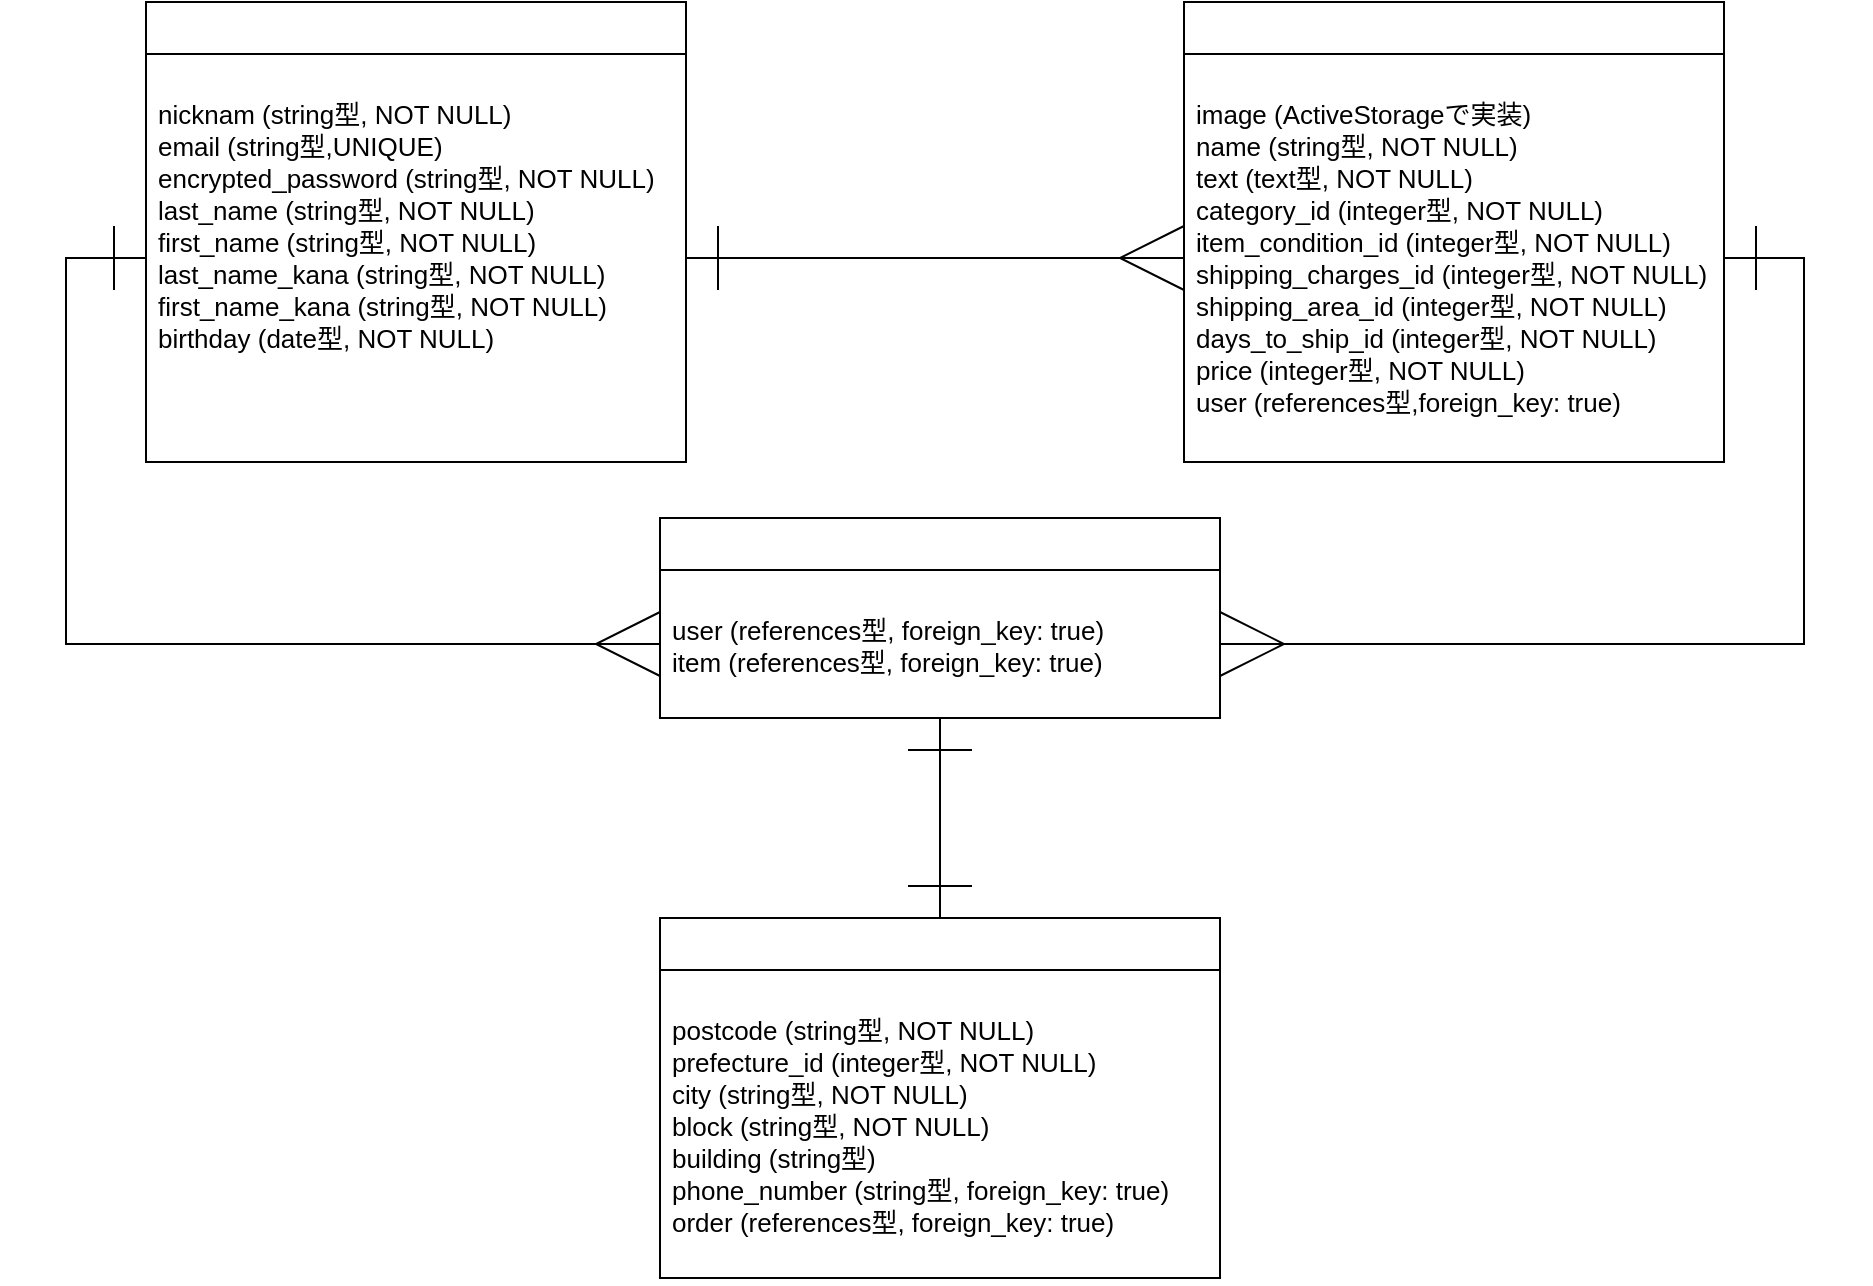 <mxfile>
    <diagram id="DuKugcys-mu4-OgVd2If" name="ページ1">
        <mxGraphModel dx="1448" dy="1086" grid="0" gridSize="10" guides="1" tooltips="1" connect="1" arrows="1" fold="1" page="0" pageScale="1" pageWidth="827" pageHeight="1169" background="#ffffff" math="0" shadow="0">
            <root>
                <mxCell id="0"/>
                <mxCell id="1" parent="0"/>
                <mxCell id="29" value="usersテーブル" style="swimlane;fontStyle=0;childLayout=stackLayout;horizontal=1;startSize=26;horizontalStack=0;resizeParent=1;resizeParentMax=0;resizeLast=0;collapsible=1;marginBottom=0;align=center;fontSize=15;fontColor=#FFFFFF;strokeColor=#000000;" vertex="1" parent="1">
                    <mxGeometry x="125" y="-246" width="270" height="230" as="geometry">
                        <mxRectangle x="30" y="40" width="130" height="26" as="alternateBounds"/>
                    </mxGeometry>
                </mxCell>
                <mxCell id="30" value="&#10;nicknam (string型, NOT NULL)　&#10;email (string型,UNIQUE)&#10;encrypted_password (string型, NOT NULL)&#10;last_name (string型, NOT NULL) &#10;first_name (string型, NOT NULL)&#10;last_name_kana (string型, NOT NULL)&#10;first_name_kana (string型, NOT NULL)&#10;birthday (date型, NOT NULL)" style="text;fillColor=none;spacingLeft=4;spacingRight=4;overflow=hidden;rotatable=0;points=[[0,0.5],[1,0.5]];portConstraint=eastwest;fontSize=13;fontColor=#000000;strokeColor=#000000;" vertex="1" parent="29">
                    <mxGeometry y="26" width="270" height="204" as="geometry"/>
                </mxCell>
                <mxCell id="31" value="itemsテーブル" style="swimlane;fontStyle=0;childLayout=stackLayout;horizontal=1;startSize=26;horizontalStack=0;resizeParent=1;resizeParentMax=0;resizeLast=0;collapsible=1;marginBottom=0;align=center;fontSize=15;fontColor=#FFFFFF;labelBackgroundColor=none;strokeColor=#000000;" vertex="1" parent="1">
                    <mxGeometry x="644" y="-246" width="270" height="230" as="geometry"/>
                </mxCell>
                <mxCell id="32" value="&#10;image (ActiveStorageで実装)&#10;name (string型, NOT NULL)&#10;text (text型, NOT NULL)&#10;category_id (integer型, NOT NULL)&#10;item_condition_id (integer型, NOT NULL)&#10;shipping_charges_id (integer型, NOT NULL)&#10;shipping_area_id (integer型, NOT NULL)&#10;days_to_ship_id (integer型, NOT NULL)&#10;price (integer型, NOT NULL)&#10;user (references型,foreign_key: true)" style="text;fillColor=none;spacingLeft=4;spacingRight=4;overflow=hidden;rotatable=0;points=[[0,0.5],[1,0.5]];portConstraint=eastwest;fontSize=13;fontColor=#000000;labelBackgroundColor=none;strokeColor=#000000;" vertex="1" parent="31">
                    <mxGeometry y="26" width="270" height="204" as="geometry"/>
                </mxCell>
                <mxCell id="33" value="ordersテーブル" style="swimlane;fontStyle=0;childLayout=stackLayout;horizontal=1;startSize=26;horizontalStack=0;resizeParent=1;resizeParentMax=0;resizeLast=0;collapsible=1;marginBottom=0;align=center;fontSize=15;fontColor=#FFFFFF;strokeColor=#000000;" vertex="1" parent="1">
                    <mxGeometry x="382" y="12" width="280" height="100" as="geometry"/>
                </mxCell>
                <mxCell id="34" value="&#10;user (references型, foreign_key: true)&#10;item (references型, foreign_key: true)&#10;" style="text;spacingLeft=4;spacingRight=4;overflow=hidden;rotatable=0;points=[[0,0.5],[1,0.5]];portConstraint=eastwest;fontSize=13;fontColor=#000000;strokeColor=#000000;" vertex="1" parent="33">
                    <mxGeometry y="26" width="280" height="74" as="geometry"/>
                </mxCell>
                <mxCell id="35" style="edgeStyle=orthogonalEdgeStyle;rounded=0;orthogonalLoop=1;jettySize=auto;html=1;exitX=0.5;exitY=0;exitDx=0;exitDy=0;entryX=0.5;entryY=1;entryDx=0;entryDy=0;entryPerimeter=0;startArrow=ERone;startFill=0;startSize=30;endArrow=ERone;endFill=0;endSize=30;fontSize=15;fontColor=#000000;strokeColor=#000000;" edge="1" parent="1" source="36" target="34">
                    <mxGeometry relative="1" as="geometry"/>
                </mxCell>
                <mxCell id="36" value="addressesテーブル" style="swimlane;fontStyle=0;childLayout=stackLayout;horizontal=1;startSize=26;horizontalStack=0;resizeParent=1;resizeParentMax=0;resizeLast=0;collapsible=1;marginBottom=0;align=center;fontSize=14;fontColor=#FFFFFF;strokeColor=#000000;" vertex="1" parent="1">
                    <mxGeometry x="382" y="212" width="280" height="180" as="geometry"/>
                </mxCell>
                <mxCell id="37" value="&#10;postcode (string型, NOT NULL)&#10;prefecture_id (integer型, NOT NULL)&#10;city (string型, NOT NULL)&#10;block (string型, NOT NULL)&#10;building (string型)&#10;phone_number (string型, foreign_key: true)&#10;order (references型, foreign_key: true)" style="text;spacingLeft=4;spacingRight=4;overflow=hidden;rotatable=0;points=[[0,0.5],[1,0.5]];portConstraint=eastwest;fontSize=13;fontColor=#000000;strokeColor=#000000;" vertex="1" parent="36">
                    <mxGeometry y="26" width="280" height="154" as="geometry"/>
                </mxCell>
                <mxCell id="38" style="edgeStyle=orthogonalEdgeStyle;rounded=0;orthogonalLoop=1;jettySize=auto;html=1;exitX=1;exitY=0.5;exitDx=0;exitDy=0;entryX=0;entryY=0.5;entryDx=0;entryDy=0;startArrow=ERone;startFill=0;startSize=30;endArrow=ERmany;endFill=0;endSize=30;fontSize=15;fontColor=#000000;labelBorderColor=#1A1A1A;strokeColor=#000000;" edge="1" parent="1" source="30" target="32">
                    <mxGeometry relative="1" as="geometry"/>
                </mxCell>
                <mxCell id="39" style="edgeStyle=orthogonalEdgeStyle;rounded=0;orthogonalLoop=1;jettySize=auto;html=1;exitX=1;exitY=0.5;exitDx=0;exitDy=0;entryX=1;entryY=0.5;entryDx=0;entryDy=0;startArrow=ERone;startFill=0;startSize=30;endArrow=ERmany;endFill=0;endSize=30;fontSize=15;fontColor=#000000;strokeColor=#000000;" edge="1" parent="1" source="32" target="34">
                    <mxGeometry relative="1" as="geometry"/>
                </mxCell>
                <mxCell id="40" style="edgeStyle=orthogonalEdgeStyle;rounded=0;orthogonalLoop=1;jettySize=auto;html=1;exitX=0;exitY=0.5;exitDx=0;exitDy=0;startArrow=ERone;startFill=0;startSize=30;endArrow=ERmany;endFill=0;endSize=30;fontSize=15;fontColor=#000000;strokeColor=#000000;" edge="1" parent="1" source="30" target="34">
                    <mxGeometry relative="1" as="geometry"/>
                </mxCell>
            </root>
        </mxGraphModel>
    </diagram>
    <diagram id="GZzg_crAJNsiohxODxuk" name="ページ2">
        <mxGraphModel dx="1208" dy="686" grid="1" gridSize="10" guides="1" tooltips="1" connect="1" arrows="1" fold="1" page="1" pageScale="1" pageWidth="827" pageHeight="1169" math="0" shadow="0">
            <root>
                <mxCell id="Z8n-ogf8z5-eXPfZbyO2-0"/>
                <mxCell id="Z8n-ogf8z5-eXPfZbyO2-1" parent="Z8n-ogf8z5-eXPfZbyO2-0"/>
            </root>
        </mxGraphModel>
    </diagram>
</mxfile>
